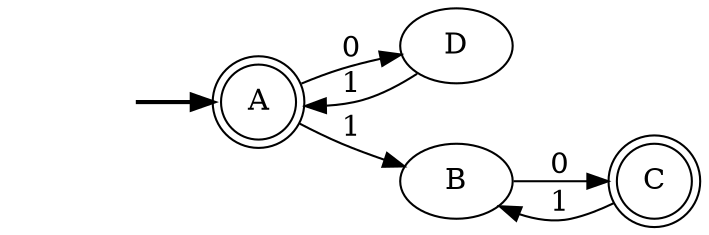 digraph {
	fake [style=invisible]
	D
	B
	A [root=true shape=doublecircle]
	C [shape=doublecircle]
	fake -> A [style=bold]
	A -> B [label=1]
	C -> B [label=1]
	B -> C [label=0]
	D -> A [label=1]
	A -> D [label=0]
	rankdir=LR
}
